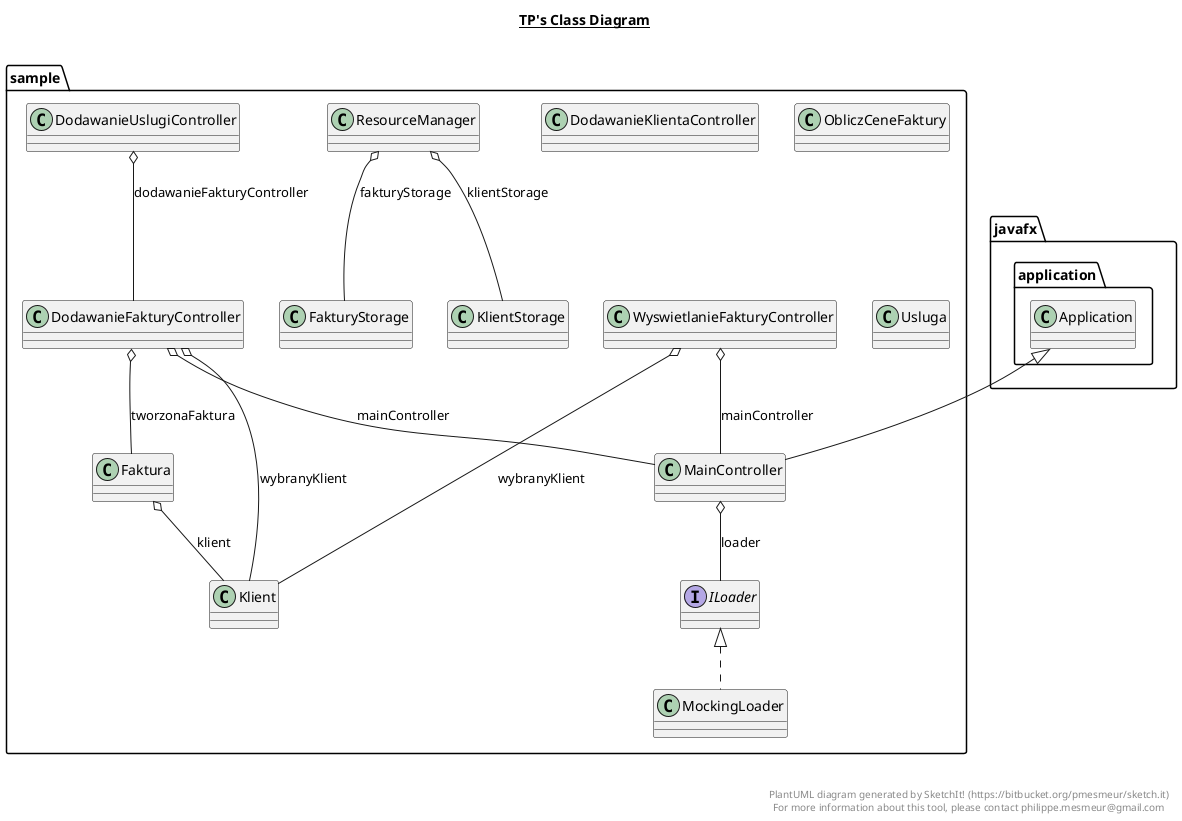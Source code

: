 @startuml

title __TP's Class Diagram__\n

  namespace sample {
    class sample.DodawanieFakturyController {
    }
  }
  

  namespace sample {
    class sample.DodawanieKlientaController {
    }
  }
  

  namespace sample {
    class sample.DodawanieUslugiController {
    }
  }
  

  namespace sample {
    class sample.Faktura {
    }
  }
  

  namespace sample {
    class sample.FakturyStorage {
    }
  }
  

  namespace sample {
    interface sample.ILoader {
    }
  }
  

  namespace sample {
    class sample.Klient {
    }
  }
  

  namespace sample {
    class sample.KlientStorage {
    }
  }
  

  namespace sample {
    class sample.MainController {
    }
  }
  

  namespace sample {
    class sample.MockingLoader {
    }
  }
  

  namespace sample {
    class sample.ObliczCeneFaktury {
    }
  }
  

  namespace sample {
    class sample.ResourceManager {
    }
  }
  

  namespace sample {
    class sample.Usluga {
    }
  }
  

  namespace sample {
    class sample.WyswietlanieFakturyController {
    }
  }
  

  sample.DodawanieFakturyController o-- sample.MainController : mainController
  sample.DodawanieFakturyController o-- sample.Faktura : tworzonaFaktura
  sample.DodawanieFakturyController o-- sample.Klient : wybranyKlient
  sample.DodawanieUslugiController o-- sample.DodawanieFakturyController : dodawanieFakturyController
  sample.Faktura o-- sample.Klient : klient
  sample.MainController -up-|> javafx.application.Application
  sample.MainController o-- sample.ILoader : loader
  sample.MockingLoader .up.|> sample.ILoader
  sample.ResourceManager o-- sample.FakturyStorage : fakturyStorage
  sample.ResourceManager o-- sample.KlientStorage : klientStorage
  sample.WyswietlanieFakturyController o-- sample.MainController : mainController
  sample.WyswietlanieFakturyController o-- sample.Klient : wybranyKlient


right footer


PlantUML diagram generated by SketchIt! (https://bitbucket.org/pmesmeur/sketch.it)
For more information about this tool, please contact philippe.mesmeur@gmail.com
endfooter

@enduml
